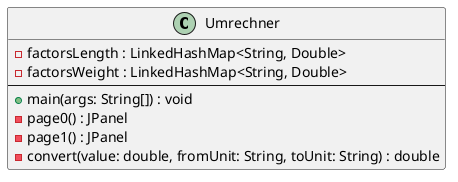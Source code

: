 @startuml
class Umrechner {
    - factorsLength : LinkedHashMap<String, Double>
    - factorsWeight : LinkedHashMap<String, Double>
    --
    + main(args: String[]) : void
    - page0() : JPanel
    - page1() : JPanel
    - convert(value: double, fromUnit: String, toUnit: String) : double
}
@enduml